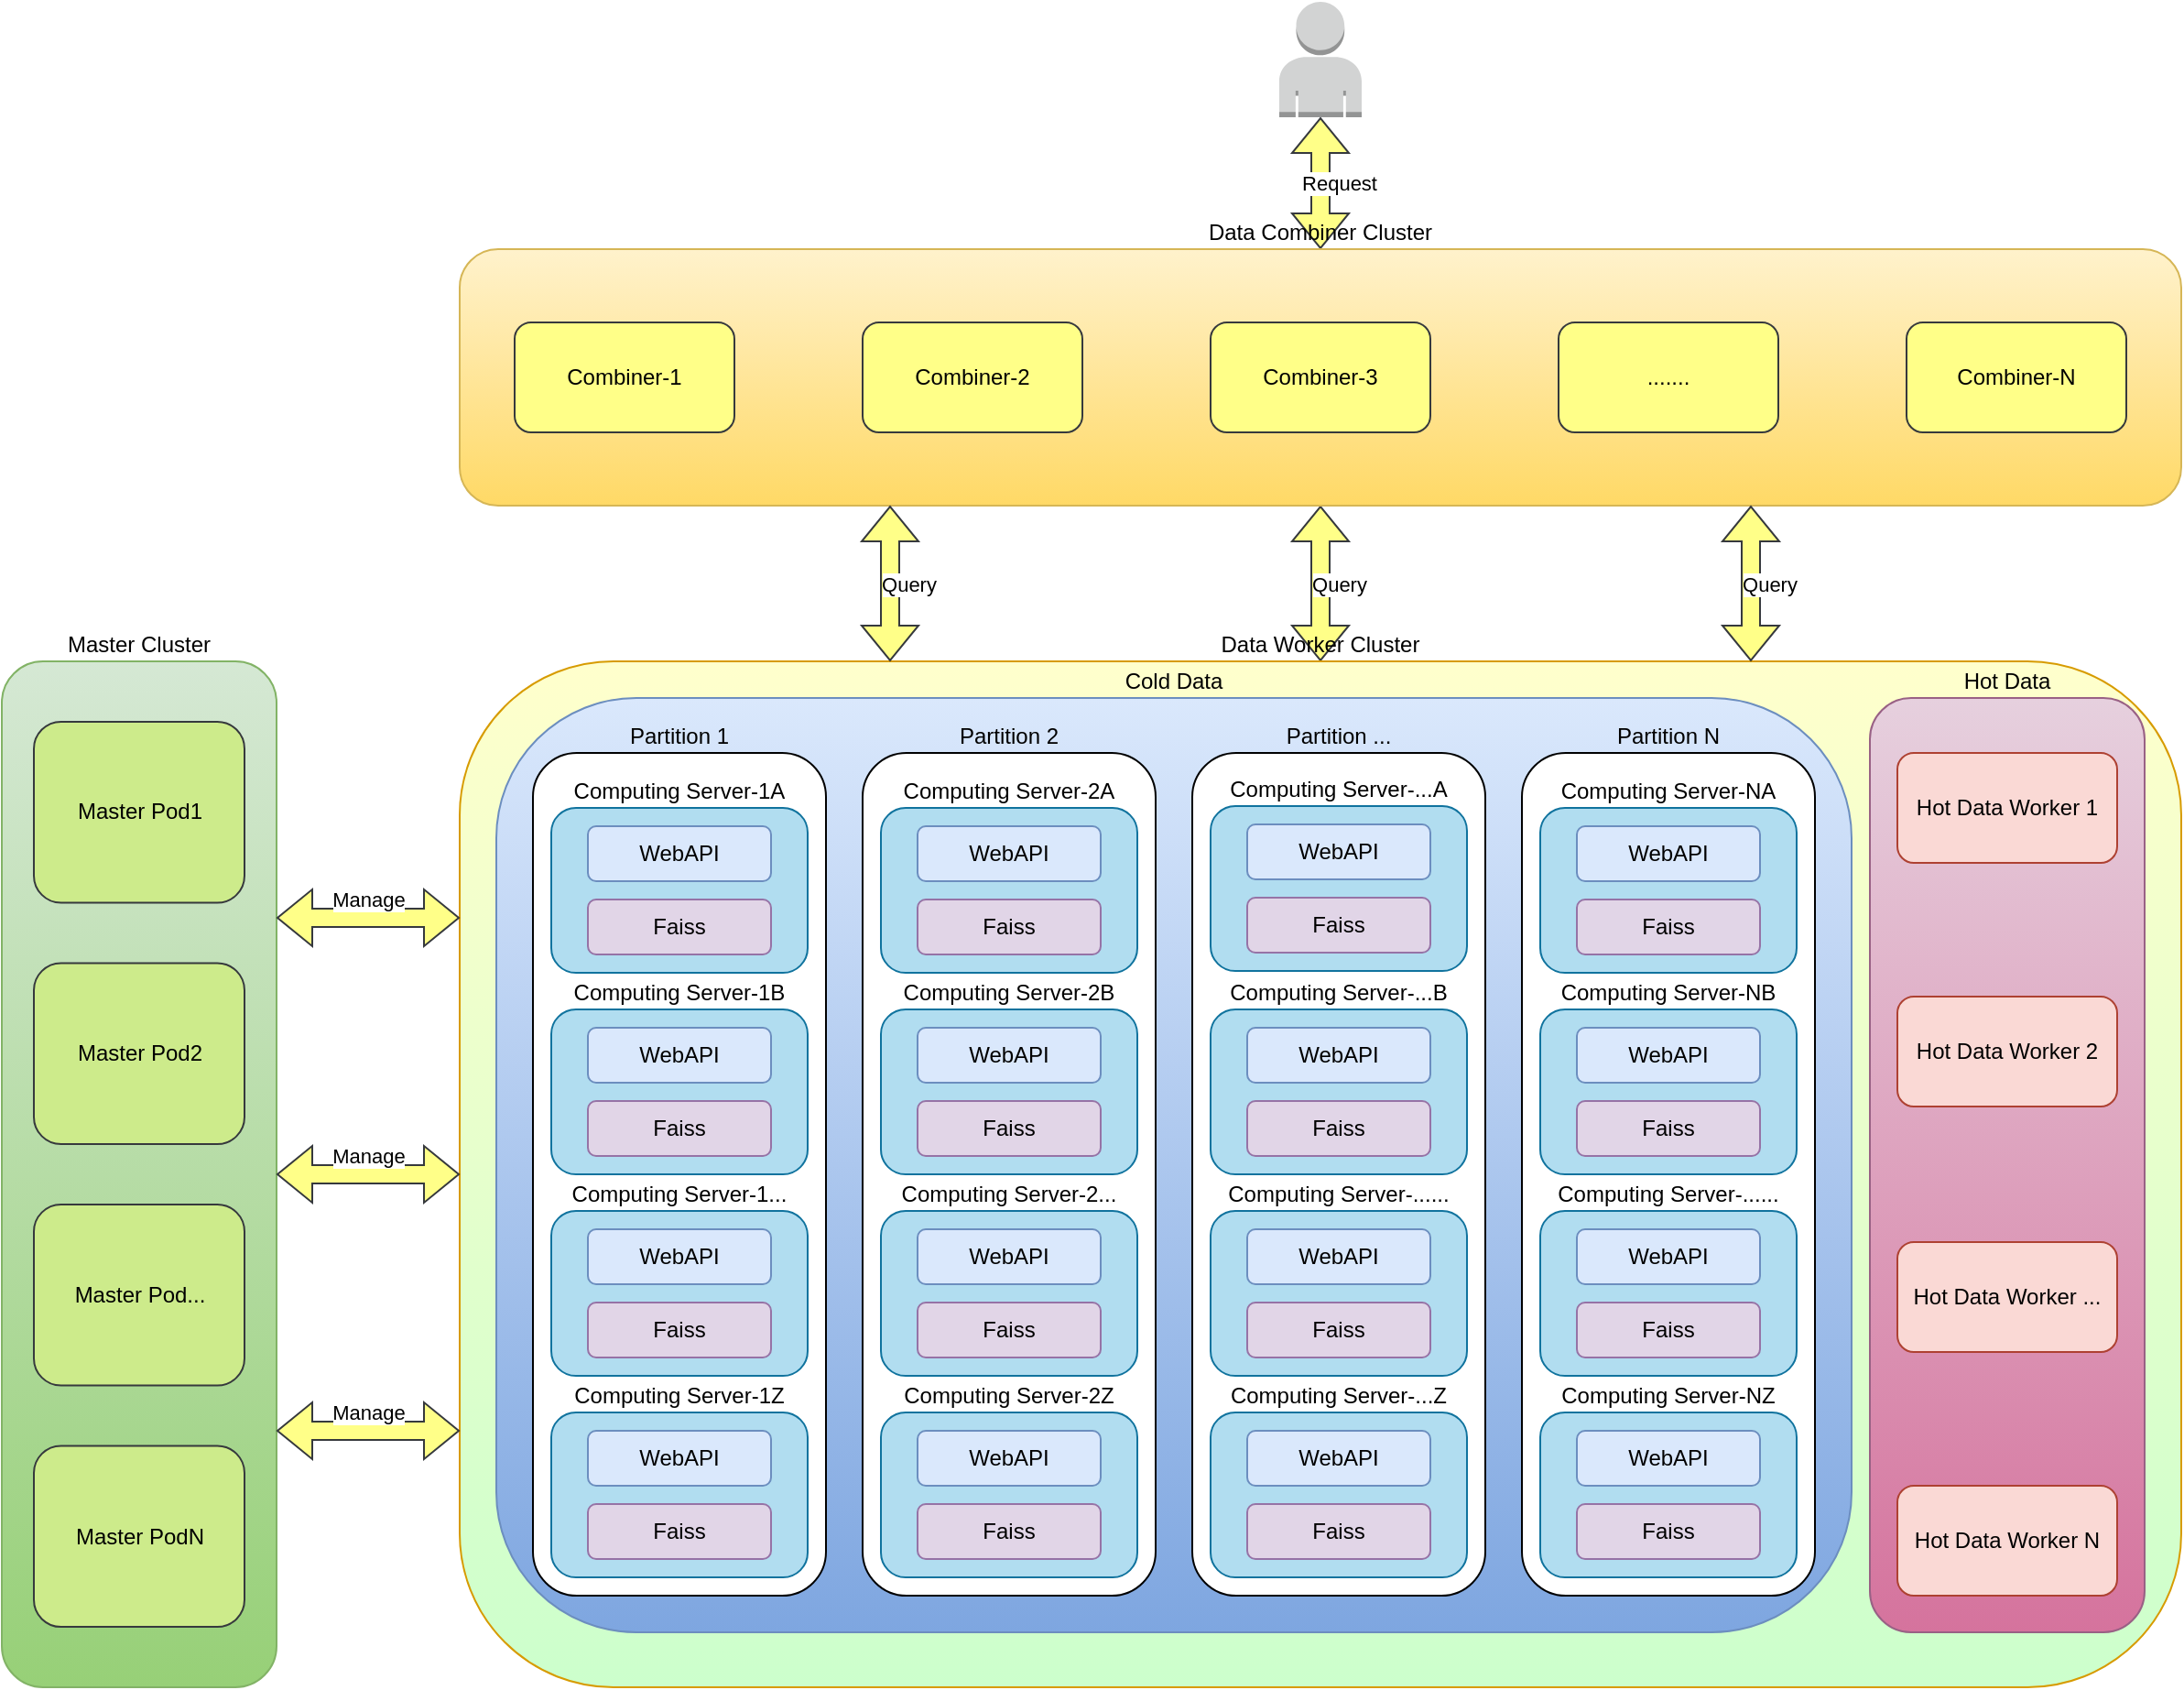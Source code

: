 <mxfile version="17.2.1" type="github">
  <diagram id="ev4mIAbjgl6Iq2Y9axXj" name="Page-1">
    <mxGraphModel dx="1422" dy="1579" grid="1" gridSize="10" guides="1" tooltips="1" connect="1" arrows="1" fold="1" page="1" pageScale="1" pageWidth="1169" pageHeight="827" math="0" shadow="0">
      <root>
        <mxCell id="0" />
        <mxCell id="1" parent="0" />
        <mxCell id="aCrhJQmxfze_6GUTrt6L-121" value="Query" style="shape=flexArrow;endArrow=classic;html=1;rounded=0;startArrow=block;fillColor=#ffff88;strokeColor=#36393d;sketch=0;shadow=0;" edge="1" parent="1" source="aCrhJQmxfze_6GUTrt6L-12" target="aCrhJQmxfze_6GUTrt6L-98">
          <mxGeometry y="10" width="50" height="50" relative="1" as="geometry">
            <mxPoint x="750" y="190" as="sourcePoint" />
            <mxPoint x="300" y="540" as="targetPoint" />
            <mxPoint as="offset" />
          </mxGeometry>
        </mxCell>
        <mxCell id="aCrhJQmxfze_6GUTrt6L-126" value="Request" style="shape=flexArrow;endArrow=classic;html=1;rounded=0;startArrow=block;fillColor=#ffff88;strokeColor=#36393d;sketch=0;shadow=0;entryX=0.5;entryY=0;entryDx=0;entryDy=0;" edge="1" parent="1" source="A9bdl9xAKXF_S5kQTbBC-33" target="aCrhJQmxfze_6GUTrt6L-12">
          <mxGeometry y="10" width="50" height="50" relative="1" as="geometry">
            <mxPoint x="770" y="192" as="sourcePoint" />
            <mxPoint x="770" y="260" as="targetPoint" />
            <mxPoint as="offset" />
          </mxGeometry>
        </mxCell>
        <mxCell id="aCrhJQmxfze_6GUTrt6L-98" value="Data Worker Cluster" style="rounded=1;whiteSpace=wrap;html=1;labelPosition=center;verticalLabelPosition=top;align=center;verticalAlign=bottom;fillColor=#FFFFCC;strokeColor=#d79b00;gradientColor=#CCFFCC;" vertex="1" parent="1">
          <mxGeometry x="290" y="250" width="940" height="560" as="geometry" />
        </mxCell>
        <mxCell id="A9bdl9xAKXF_S5kQTbBC-33" value="" style="outlineConnect=0;dashed=0;verticalLabelPosition=bottom;verticalAlign=top;align=center;html=1;shape=mxgraph.aws3.user;fillColor=#D2D3D3;gradientColor=none;" parent="1" vertex="1">
          <mxGeometry x="737.5" y="-110" width="45" height="63" as="geometry" />
        </mxCell>
        <mxCell id="aCrhJQmxfze_6GUTrt6L-7" value="Hot Data" style="rounded=1;whiteSpace=wrap;html=1;labelPosition=center;verticalLabelPosition=top;align=center;verticalAlign=bottom;fillColor=#e6d0de;gradientColor=#d5739d;strokeColor=#996185;" vertex="1" parent="1">
          <mxGeometry x="1060" y="270" width="150" height="510" as="geometry" />
        </mxCell>
        <mxCell id="aCrhJQmxfze_6GUTrt6L-13" value="" style="group;labelPosition=center;verticalLabelPosition=top;align=center;verticalAlign=bottom;whiteSpace=wrap;" vertex="1" connectable="0" parent="1">
          <mxGeometry x="290" y="25" width="940" height="140" as="geometry" />
        </mxCell>
        <mxCell id="aCrhJQmxfze_6GUTrt6L-12" value="Data Combiner Cluster" style="rounded=1;whiteSpace=wrap;html=1;labelPosition=center;verticalLabelPosition=top;align=center;verticalAlign=bottom;fillColor=#fff2cc;gradientColor=#ffd966;strokeColor=#d6b656;" vertex="1" parent="aCrhJQmxfze_6GUTrt6L-13">
          <mxGeometry width="940" height="140" as="geometry" />
        </mxCell>
        <mxCell id="aCrhJQmxfze_6GUTrt6L-1" value="Combiner-1" style="rounded=1;whiteSpace=wrap;html=1;fillColor=#ffff88;strokeColor=#36393d;" vertex="1" parent="aCrhJQmxfze_6GUTrt6L-13">
          <mxGeometry x="30" y="40" width="120" height="60" as="geometry" />
        </mxCell>
        <mxCell id="aCrhJQmxfze_6GUTrt6L-2" value="&lt;div&gt;Combiner-2&lt;/div&gt;" style="rounded=1;whiteSpace=wrap;html=1;fillColor=#ffff88;strokeColor=#36393d;" vertex="1" parent="aCrhJQmxfze_6GUTrt6L-13">
          <mxGeometry x="220" y="40" width="120" height="60" as="geometry" />
        </mxCell>
        <mxCell id="aCrhJQmxfze_6GUTrt6L-3" value="&lt;div&gt;Combiner-N&lt;/div&gt;" style="rounded=1;whiteSpace=wrap;html=1;fillColor=#ffff88;strokeColor=#36393d;" vertex="1" parent="aCrhJQmxfze_6GUTrt6L-13">
          <mxGeometry x="790" y="40" width="120" height="60" as="geometry" />
        </mxCell>
        <mxCell id="aCrhJQmxfze_6GUTrt6L-4" value="&lt;div&gt;Combiner-3&lt;/div&gt;" style="rounded=1;whiteSpace=wrap;html=1;fillColor=#ffff88;strokeColor=#36393d;" vertex="1" parent="aCrhJQmxfze_6GUTrt6L-13">
          <mxGeometry x="410" y="40" width="120" height="60" as="geometry" />
        </mxCell>
        <mxCell id="aCrhJQmxfze_6GUTrt6L-5" value="......." style="rounded=1;whiteSpace=wrap;html=1;fillColor=#ffff88;strokeColor=#36393d;" vertex="1" parent="aCrhJQmxfze_6GUTrt6L-13">
          <mxGeometry x="600" y="40" width="120" height="60" as="geometry" />
        </mxCell>
        <mxCell id="aCrhJQmxfze_6GUTrt6L-97" value="" style="group" vertex="1" connectable="0" parent="1">
          <mxGeometry x="40" y="250" width="150" height="560" as="geometry" />
        </mxCell>
        <mxCell id="aCrhJQmxfze_6GUTrt6L-11" value="Master Cluster" style="rounded=1;whiteSpace=wrap;html=1;labelPosition=center;verticalLabelPosition=top;align=center;verticalAlign=bottom;fillColor=#d5e8d4;gradientColor=#97d077;strokeColor=#82b366;" vertex="1" parent="aCrhJQmxfze_6GUTrt6L-97">
          <mxGeometry width="150" height="560" as="geometry" />
        </mxCell>
        <mxCell id="aCrhJQmxfze_6GUTrt6L-90" value="Master Pod1" style="rounded=1;whiteSpace=wrap;html=1;fillColor=#cdeb8b;strokeColor=#36393d;" vertex="1" parent="aCrhJQmxfze_6GUTrt6L-97">
          <mxGeometry x="17.5" y="32.941" width="115" height="98.824" as="geometry" />
        </mxCell>
        <mxCell id="aCrhJQmxfze_6GUTrt6L-91" value="Master Pod2" style="rounded=1;whiteSpace=wrap;html=1;fillColor=#cdeb8b;strokeColor=#36393d;" vertex="1" parent="aCrhJQmxfze_6GUTrt6L-97">
          <mxGeometry x="17.5" y="164.706" width="115" height="98.824" as="geometry" />
        </mxCell>
        <mxCell id="aCrhJQmxfze_6GUTrt6L-92" value="Master Pod..." style="rounded=1;whiteSpace=wrap;html=1;fillColor=#cdeb8b;strokeColor=#36393d;" vertex="1" parent="aCrhJQmxfze_6GUTrt6L-97">
          <mxGeometry x="17.5" y="296.471" width="115" height="98.824" as="geometry" />
        </mxCell>
        <mxCell id="aCrhJQmxfze_6GUTrt6L-93" value="Master PodN" style="rounded=1;whiteSpace=wrap;html=1;fillColor=#cdeb8b;strokeColor=#36393d;" vertex="1" parent="aCrhJQmxfze_6GUTrt6L-97">
          <mxGeometry x="17.5" y="428.235" width="115" height="98.824" as="geometry" />
        </mxCell>
        <mxCell id="aCrhJQmxfze_6GUTrt6L-106" value="Hot Data Worker 1" style="rounded=1;whiteSpace=wrap;html=1;fillColor=#fad9d5;strokeColor=#ae4132;" vertex="1" parent="1">
          <mxGeometry x="1075" y="300" width="120" height="60" as="geometry" />
        </mxCell>
        <mxCell id="aCrhJQmxfze_6GUTrt6L-107" value="Hot Data Worker 2" style="rounded=1;whiteSpace=wrap;html=1;fillColor=#fad9d5;strokeColor=#ae4132;" vertex="1" parent="1">
          <mxGeometry x="1075" y="433" width="120" height="60" as="geometry" />
        </mxCell>
        <mxCell id="aCrhJQmxfze_6GUTrt6L-108" value="Hot Data Worker ..." style="rounded=1;whiteSpace=wrap;html=1;fillColor=#fad9d5;strokeColor=#ae4132;" vertex="1" parent="1">
          <mxGeometry x="1075" y="567" width="120" height="60" as="geometry" />
        </mxCell>
        <mxCell id="aCrhJQmxfze_6GUTrt6L-109" value="Hot Data Worker N" style="rounded=1;whiteSpace=wrap;html=1;fillColor=#fad9d5;strokeColor=#ae4132;" vertex="1" parent="1">
          <mxGeometry x="1075" y="700" width="120" height="60" as="geometry" />
        </mxCell>
        <mxCell id="aCrhJQmxfze_6GUTrt6L-6" value="Cold Data" style="rounded=1;whiteSpace=wrap;html=1;labelPosition=center;verticalLabelPosition=top;align=center;verticalAlign=bottom;fillColor=#dae8fc;gradientColor=#7ea6e0;strokeColor=#6c8ebf;" vertex="1" parent="1">
          <mxGeometry x="310" y="270" width="740" height="510" as="geometry" />
        </mxCell>
        <mxCell id="aCrhJQmxfze_6GUTrt6L-53" value="" style="group" vertex="1" connectable="0" parent="1">
          <mxGeometry x="690" y="300" width="160" height="460" as="geometry" />
        </mxCell>
        <mxCell id="aCrhJQmxfze_6GUTrt6L-54" value="Partition ..." style="rounded=1;whiteSpace=wrap;html=1;labelPosition=center;verticalLabelPosition=top;align=center;verticalAlign=bottom;" vertex="1" parent="aCrhJQmxfze_6GUTrt6L-53">
          <mxGeometry width="160" height="460" as="geometry" />
        </mxCell>
        <mxCell id="aCrhJQmxfze_6GUTrt6L-55" value="" style="group;fillColor=none;strokeColor=none;" vertex="1" connectable="0" parent="aCrhJQmxfze_6GUTrt6L-53">
          <mxGeometry x="10" y="29" width="140" height="90" as="geometry" />
        </mxCell>
        <mxCell id="aCrhJQmxfze_6GUTrt6L-56" value="Computing Server-...A" style="rounded=1;whiteSpace=wrap;html=1;labelPosition=center;verticalLabelPosition=top;align=center;verticalAlign=bottom;fillColor=#b1ddf0;strokeColor=#10739e;" vertex="1" parent="aCrhJQmxfze_6GUTrt6L-55">
          <mxGeometry width="140" height="90" as="geometry" />
        </mxCell>
        <mxCell id="aCrhJQmxfze_6GUTrt6L-57" value="Faiss" style="rounded=1;whiteSpace=wrap;html=1;fillColor=#e1d5e7;strokeColor=#9673a6;" vertex="1" parent="aCrhJQmxfze_6GUTrt6L-55">
          <mxGeometry x="20" y="50" width="100" height="30" as="geometry" />
        </mxCell>
        <mxCell id="aCrhJQmxfze_6GUTrt6L-58" value="WebAPI" style="rounded=1;whiteSpace=wrap;html=1;fillColor=#dae8fc;strokeColor=#6c8ebf;" vertex="1" parent="aCrhJQmxfze_6GUTrt6L-55">
          <mxGeometry x="20" y="10" width="100" height="30" as="geometry" />
        </mxCell>
        <mxCell id="aCrhJQmxfze_6GUTrt6L-59" value="" style="group;fillColor=none;strokeColor=none;" vertex="1" connectable="0" parent="aCrhJQmxfze_6GUTrt6L-53">
          <mxGeometry x="10" y="140" width="140" height="90" as="geometry" />
        </mxCell>
        <mxCell id="aCrhJQmxfze_6GUTrt6L-60" value="Computing Server-...B" style="rounded=1;whiteSpace=wrap;html=1;labelPosition=center;verticalLabelPosition=top;align=center;verticalAlign=bottom;fillColor=#b1ddf0;strokeColor=#10739e;" vertex="1" parent="aCrhJQmxfze_6GUTrt6L-59">
          <mxGeometry width="140" height="90" as="geometry" />
        </mxCell>
        <mxCell id="aCrhJQmxfze_6GUTrt6L-61" value="Faiss" style="rounded=1;whiteSpace=wrap;html=1;fillColor=#e1d5e7;strokeColor=#9673a6;" vertex="1" parent="aCrhJQmxfze_6GUTrt6L-59">
          <mxGeometry x="20" y="50" width="100" height="30" as="geometry" />
        </mxCell>
        <mxCell id="aCrhJQmxfze_6GUTrt6L-62" value="WebAPI" style="rounded=1;whiteSpace=wrap;html=1;fillColor=#dae8fc;strokeColor=#6c8ebf;" vertex="1" parent="aCrhJQmxfze_6GUTrt6L-59">
          <mxGeometry x="20" y="10" width="100" height="30" as="geometry" />
        </mxCell>
        <mxCell id="aCrhJQmxfze_6GUTrt6L-63" value="" style="group;fillColor=#b1ddf0;strokeColor=#10739e;gradientColor=none;rounded=1;" vertex="1" connectable="0" parent="aCrhJQmxfze_6GUTrt6L-53">
          <mxGeometry x="10" y="250" width="140" height="90" as="geometry" />
        </mxCell>
        <mxCell id="aCrhJQmxfze_6GUTrt6L-64" value="Computing Server-......" style="rounded=1;whiteSpace=wrap;html=1;labelPosition=center;verticalLabelPosition=top;align=center;verticalAlign=bottom;strokeColor=none;fillColor=none;" vertex="1" parent="aCrhJQmxfze_6GUTrt6L-63">
          <mxGeometry width="140" height="90" as="geometry" />
        </mxCell>
        <mxCell id="aCrhJQmxfze_6GUTrt6L-65" value="Faiss" style="rounded=1;whiteSpace=wrap;html=1;fillColor=#e1d5e7;strokeColor=#9673a6;" vertex="1" parent="aCrhJQmxfze_6GUTrt6L-63">
          <mxGeometry x="20" y="50" width="100" height="30" as="geometry" />
        </mxCell>
        <mxCell id="aCrhJQmxfze_6GUTrt6L-66" value="WebAPI" style="rounded=1;whiteSpace=wrap;html=1;fillColor=#dae8fc;strokeColor=#6c8ebf;" vertex="1" parent="aCrhJQmxfze_6GUTrt6L-63">
          <mxGeometry x="20" y="10" width="100" height="30" as="geometry" />
        </mxCell>
        <mxCell id="aCrhJQmxfze_6GUTrt6L-67" value="" style="group" vertex="1" connectable="0" parent="aCrhJQmxfze_6GUTrt6L-53">
          <mxGeometry x="10" y="360" width="140" height="90" as="geometry" />
        </mxCell>
        <mxCell id="aCrhJQmxfze_6GUTrt6L-68" value="Computing Server-...Z" style="rounded=1;whiteSpace=wrap;html=1;labelPosition=center;verticalLabelPosition=top;align=center;verticalAlign=bottom;fillColor=#b1ddf0;strokeColor=#10739e;" vertex="1" parent="aCrhJQmxfze_6GUTrt6L-67">
          <mxGeometry width="140" height="90" as="geometry" />
        </mxCell>
        <mxCell id="aCrhJQmxfze_6GUTrt6L-69" value="Faiss" style="rounded=1;whiteSpace=wrap;html=1;fillColor=#e1d5e7;strokeColor=#9673a6;" vertex="1" parent="aCrhJQmxfze_6GUTrt6L-67">
          <mxGeometry x="20" y="50" width="100" height="30" as="geometry" />
        </mxCell>
        <mxCell id="aCrhJQmxfze_6GUTrt6L-70" value="WebAPI" style="rounded=1;whiteSpace=wrap;html=1;fillColor=#dae8fc;strokeColor=#6c8ebf;" vertex="1" parent="aCrhJQmxfze_6GUTrt6L-67">
          <mxGeometry x="20" y="10" width="100" height="30" as="geometry" />
        </mxCell>
        <mxCell id="aCrhJQmxfze_6GUTrt6L-71" value="" style="group" vertex="1" connectable="0" parent="1">
          <mxGeometry x="870" y="300" width="160" height="460" as="geometry" />
        </mxCell>
        <mxCell id="aCrhJQmxfze_6GUTrt6L-72" value="Partition N" style="rounded=1;whiteSpace=wrap;html=1;labelPosition=center;verticalLabelPosition=top;align=center;verticalAlign=bottom;" vertex="1" parent="aCrhJQmxfze_6GUTrt6L-71">
          <mxGeometry width="160" height="460" as="geometry" />
        </mxCell>
        <mxCell id="aCrhJQmxfze_6GUTrt6L-73" value="" style="group" vertex="1" connectable="0" parent="aCrhJQmxfze_6GUTrt6L-71">
          <mxGeometry x="10" y="30" width="140" height="90" as="geometry" />
        </mxCell>
        <mxCell id="aCrhJQmxfze_6GUTrt6L-74" value="Computing Server-NA" style="rounded=1;whiteSpace=wrap;html=1;labelPosition=center;verticalLabelPosition=top;align=center;verticalAlign=bottom;fillColor=#b1ddf0;strokeColor=#10739e;" vertex="1" parent="aCrhJQmxfze_6GUTrt6L-73">
          <mxGeometry width="140" height="90" as="geometry" />
        </mxCell>
        <mxCell id="aCrhJQmxfze_6GUTrt6L-75" value="Faiss" style="rounded=1;whiteSpace=wrap;html=1;fillColor=#e1d5e7;strokeColor=#9673a6;" vertex="1" parent="aCrhJQmxfze_6GUTrt6L-73">
          <mxGeometry x="20" y="50" width="100" height="30" as="geometry" />
        </mxCell>
        <mxCell id="aCrhJQmxfze_6GUTrt6L-76" value="WebAPI" style="rounded=1;whiteSpace=wrap;html=1;fillColor=#dae8fc;strokeColor=#6c8ebf;" vertex="1" parent="aCrhJQmxfze_6GUTrt6L-73">
          <mxGeometry x="20" y="10" width="100" height="30" as="geometry" />
        </mxCell>
        <mxCell id="aCrhJQmxfze_6GUTrt6L-77" value="" style="group" vertex="1" connectable="0" parent="aCrhJQmxfze_6GUTrt6L-71">
          <mxGeometry x="10" y="140" width="140" height="90" as="geometry" />
        </mxCell>
        <mxCell id="aCrhJQmxfze_6GUTrt6L-78" value="Computing Server-NB" style="rounded=1;whiteSpace=wrap;html=1;labelPosition=center;verticalLabelPosition=top;align=center;verticalAlign=bottom;fillColor=#b1ddf0;strokeColor=#10739e;" vertex="1" parent="aCrhJQmxfze_6GUTrt6L-77">
          <mxGeometry width="140" height="90" as="geometry" />
        </mxCell>
        <mxCell id="aCrhJQmxfze_6GUTrt6L-79" value="Faiss" style="rounded=1;whiteSpace=wrap;html=1;fillColor=#e1d5e7;strokeColor=#9673a6;" vertex="1" parent="aCrhJQmxfze_6GUTrt6L-77">
          <mxGeometry x="20" y="50" width="100" height="30" as="geometry" />
        </mxCell>
        <mxCell id="aCrhJQmxfze_6GUTrt6L-80" value="WebAPI" style="rounded=1;whiteSpace=wrap;html=1;fillColor=#dae8fc;strokeColor=#6c8ebf;" vertex="1" parent="aCrhJQmxfze_6GUTrt6L-77">
          <mxGeometry x="20" y="10" width="100" height="30" as="geometry" />
        </mxCell>
        <mxCell id="aCrhJQmxfze_6GUTrt6L-81" value="" style="group" vertex="1" connectable="0" parent="aCrhJQmxfze_6GUTrt6L-71">
          <mxGeometry x="10" y="250" width="140" height="90" as="geometry" />
        </mxCell>
        <mxCell id="aCrhJQmxfze_6GUTrt6L-82" value="Computing Server-......" style="rounded=1;whiteSpace=wrap;html=1;labelPosition=center;verticalLabelPosition=top;align=center;verticalAlign=bottom;fillColor=#b1ddf0;strokeColor=#10739e;" vertex="1" parent="aCrhJQmxfze_6GUTrt6L-81">
          <mxGeometry width="140" height="90" as="geometry" />
        </mxCell>
        <mxCell id="aCrhJQmxfze_6GUTrt6L-83" value="Faiss" style="rounded=1;whiteSpace=wrap;html=1;fillColor=#e1d5e7;strokeColor=#9673a6;" vertex="1" parent="aCrhJQmxfze_6GUTrt6L-81">
          <mxGeometry x="20" y="50" width="100" height="30" as="geometry" />
        </mxCell>
        <mxCell id="aCrhJQmxfze_6GUTrt6L-84" value="WebAPI" style="rounded=1;whiteSpace=wrap;html=1;fillColor=#dae8fc;strokeColor=#6c8ebf;" vertex="1" parent="aCrhJQmxfze_6GUTrt6L-81">
          <mxGeometry x="20" y="10" width="100" height="30" as="geometry" />
        </mxCell>
        <mxCell id="aCrhJQmxfze_6GUTrt6L-85" value="" style="group" vertex="1" connectable="0" parent="aCrhJQmxfze_6GUTrt6L-71">
          <mxGeometry x="10" y="360" width="140" height="90" as="geometry" />
        </mxCell>
        <mxCell id="aCrhJQmxfze_6GUTrt6L-86" value="Computing Server-NZ" style="rounded=1;whiteSpace=wrap;html=1;labelPosition=center;verticalLabelPosition=top;align=center;verticalAlign=bottom;fillColor=#b1ddf0;strokeColor=#10739e;" vertex="1" parent="aCrhJQmxfze_6GUTrt6L-85">
          <mxGeometry width="140" height="90" as="geometry" />
        </mxCell>
        <mxCell id="aCrhJQmxfze_6GUTrt6L-87" value="Faiss" style="rounded=1;whiteSpace=wrap;html=1;fillColor=#e1d5e7;strokeColor=#9673a6;" vertex="1" parent="aCrhJQmxfze_6GUTrt6L-85">
          <mxGeometry x="20" y="50" width="100" height="30" as="geometry" />
        </mxCell>
        <mxCell id="aCrhJQmxfze_6GUTrt6L-88" value="WebAPI" style="rounded=1;whiteSpace=wrap;html=1;fillColor=#dae8fc;strokeColor=#6c8ebf;" vertex="1" parent="aCrhJQmxfze_6GUTrt6L-85">
          <mxGeometry x="20" y="10" width="100" height="30" as="geometry" />
        </mxCell>
        <mxCell id="aCrhJQmxfze_6GUTrt6L-8" value="Partition 1" style="rounded=1;whiteSpace=wrap;html=1;labelPosition=center;verticalLabelPosition=top;align=center;verticalAlign=bottom;" vertex="1" parent="1">
          <mxGeometry x="330" y="300" width="160" height="460" as="geometry" />
        </mxCell>
        <mxCell id="aCrhJQmxfze_6GUTrt6L-22" value="" style="group" vertex="1" connectable="0" parent="1">
          <mxGeometry x="340" y="440" width="140" height="90" as="geometry" />
        </mxCell>
        <mxCell id="aCrhJQmxfze_6GUTrt6L-112" value="" style="group" vertex="1" connectable="0" parent="aCrhJQmxfze_6GUTrt6L-22">
          <mxGeometry width="140" height="90" as="geometry" />
        </mxCell>
        <mxCell id="aCrhJQmxfze_6GUTrt6L-23" value="Computing Server-1B" style="rounded=1;whiteSpace=wrap;html=1;labelPosition=center;verticalLabelPosition=top;align=center;verticalAlign=bottom;fillColor=#b1ddf0;strokeColor=#10739e;" vertex="1" parent="aCrhJQmxfze_6GUTrt6L-112">
          <mxGeometry width="140" height="90" as="geometry" />
        </mxCell>
        <mxCell id="aCrhJQmxfze_6GUTrt6L-24" value="Faiss" style="rounded=1;whiteSpace=wrap;html=1;fillColor=#e1d5e7;strokeColor=#9673a6;" vertex="1" parent="aCrhJQmxfze_6GUTrt6L-112">
          <mxGeometry x="20" y="50" width="100" height="30" as="geometry" />
        </mxCell>
        <mxCell id="aCrhJQmxfze_6GUTrt6L-25" value="WebAPI" style="rounded=1;whiteSpace=wrap;html=1;fillColor=#dae8fc;strokeColor=#6c8ebf;" vertex="1" parent="aCrhJQmxfze_6GUTrt6L-112">
          <mxGeometry x="20" y="10" width="100" height="30" as="geometry" />
        </mxCell>
        <mxCell id="aCrhJQmxfze_6GUTrt6L-110" value="" style="group" vertex="1" connectable="0" parent="1">
          <mxGeometry x="340" y="330" width="140" height="90" as="geometry" />
        </mxCell>
        <mxCell id="aCrhJQmxfze_6GUTrt6L-9" value="Computing Server-1A" style="rounded=1;whiteSpace=wrap;html=1;labelPosition=center;verticalLabelPosition=top;align=center;verticalAlign=bottom;fillColor=#b1ddf0;strokeColor=#10739e;" vertex="1" parent="aCrhJQmxfze_6GUTrt6L-110">
          <mxGeometry width="140" height="90" as="geometry" />
        </mxCell>
        <mxCell id="aCrhJQmxfze_6GUTrt6L-10" value="Faiss" style="rounded=1;whiteSpace=wrap;html=1;fillColor=#e1d5e7;strokeColor=#9673a6;" vertex="1" parent="aCrhJQmxfze_6GUTrt6L-110">
          <mxGeometry x="20" y="50" width="100" height="30" as="geometry" />
        </mxCell>
        <mxCell id="aCrhJQmxfze_6GUTrt6L-14" value="WebAPI" style="rounded=1;whiteSpace=wrap;html=1;fillColor=#dae8fc;strokeColor=#6c8ebf;" vertex="1" parent="aCrhJQmxfze_6GUTrt6L-110">
          <mxGeometry x="20" y="10" width="100" height="30" as="geometry" />
        </mxCell>
        <mxCell id="aCrhJQmxfze_6GUTrt6L-113" value="" style="group" vertex="1" connectable="0" parent="1">
          <mxGeometry x="340" y="550" width="140" height="90" as="geometry" />
        </mxCell>
        <mxCell id="aCrhJQmxfze_6GUTrt6L-27" value="Computing Server-1..." style="rounded=1;whiteSpace=wrap;html=1;labelPosition=center;verticalLabelPosition=top;align=center;verticalAlign=bottom;fillColor=#b1ddf0;strokeColor=#10739e;" vertex="1" parent="aCrhJQmxfze_6GUTrt6L-113">
          <mxGeometry width="140" height="90" as="geometry" />
        </mxCell>
        <mxCell id="aCrhJQmxfze_6GUTrt6L-28" value="Faiss" style="rounded=1;whiteSpace=wrap;html=1;fillColor=#e1d5e7;strokeColor=#9673a6;" vertex="1" parent="aCrhJQmxfze_6GUTrt6L-113">
          <mxGeometry x="20" y="50" width="100" height="30" as="geometry" />
        </mxCell>
        <mxCell id="aCrhJQmxfze_6GUTrt6L-29" value="WebAPI" style="rounded=1;whiteSpace=wrap;html=1;fillColor=#dae8fc;strokeColor=#6c8ebf;" vertex="1" parent="aCrhJQmxfze_6GUTrt6L-113">
          <mxGeometry x="20" y="10" width="100" height="30" as="geometry" />
        </mxCell>
        <mxCell id="aCrhJQmxfze_6GUTrt6L-114" value="" style="group" vertex="1" connectable="0" parent="1">
          <mxGeometry x="340" y="660" width="140" height="90" as="geometry" />
        </mxCell>
        <mxCell id="aCrhJQmxfze_6GUTrt6L-31" value="Computing Server-1Z" style="rounded=1;whiteSpace=wrap;html=1;labelPosition=center;verticalLabelPosition=top;align=center;verticalAlign=bottom;fillColor=#b1ddf0;strokeColor=#10739e;" vertex="1" parent="aCrhJQmxfze_6GUTrt6L-114">
          <mxGeometry width="140" height="90" as="geometry" />
        </mxCell>
        <mxCell id="aCrhJQmxfze_6GUTrt6L-32" value="Faiss" style="rounded=1;whiteSpace=wrap;html=1;fillColor=#e1d5e7;strokeColor=#9673a6;" vertex="1" parent="aCrhJQmxfze_6GUTrt6L-114">
          <mxGeometry x="20" y="50" width="100" height="30" as="geometry" />
        </mxCell>
        <mxCell id="aCrhJQmxfze_6GUTrt6L-33" value="WebAPI" style="rounded=1;whiteSpace=wrap;html=1;fillColor=#dae8fc;strokeColor=#6c8ebf;" vertex="1" parent="aCrhJQmxfze_6GUTrt6L-114">
          <mxGeometry x="20" y="10" width="100" height="30" as="geometry" />
        </mxCell>
        <mxCell id="aCrhJQmxfze_6GUTrt6L-36" value="Partition 2" style="rounded=1;whiteSpace=wrap;html=1;labelPosition=center;verticalLabelPosition=top;align=center;verticalAlign=bottom;" vertex="1" parent="1">
          <mxGeometry x="510" y="300" width="160" height="460" as="geometry" />
        </mxCell>
        <mxCell id="aCrhJQmxfze_6GUTrt6L-37" value="" style="group" vertex="1" connectable="0" parent="1">
          <mxGeometry x="520" y="330" width="140" height="90" as="geometry" />
        </mxCell>
        <mxCell id="aCrhJQmxfze_6GUTrt6L-117" value="" style="group" vertex="1" connectable="0" parent="aCrhJQmxfze_6GUTrt6L-37">
          <mxGeometry width="140" height="90" as="geometry" />
        </mxCell>
        <mxCell id="aCrhJQmxfze_6GUTrt6L-38" value="Computing Server-2A" style="rounded=1;whiteSpace=wrap;html=1;labelPosition=center;verticalLabelPosition=top;align=center;verticalAlign=bottom;fillColor=#b1ddf0;strokeColor=#10739e;" vertex="1" parent="aCrhJQmxfze_6GUTrt6L-117">
          <mxGeometry width="140" height="90" as="geometry" />
        </mxCell>
        <mxCell id="aCrhJQmxfze_6GUTrt6L-39" value="Faiss" style="rounded=1;whiteSpace=wrap;html=1;fillColor=#e1d5e7;strokeColor=#9673a6;" vertex="1" parent="aCrhJQmxfze_6GUTrt6L-117">
          <mxGeometry x="20" y="50" width="100" height="30" as="geometry" />
        </mxCell>
        <mxCell id="aCrhJQmxfze_6GUTrt6L-40" value="WebAPI" style="rounded=1;whiteSpace=wrap;html=1;fillColor=#dae8fc;strokeColor=#6c8ebf;" vertex="1" parent="aCrhJQmxfze_6GUTrt6L-117">
          <mxGeometry x="20" y="10" width="100" height="30" as="geometry" />
        </mxCell>
        <mxCell id="aCrhJQmxfze_6GUTrt6L-49" value="" style="group" vertex="1" connectable="0" parent="1">
          <mxGeometry x="520" y="660" width="140" height="90" as="geometry" />
        </mxCell>
        <mxCell id="aCrhJQmxfze_6GUTrt6L-119" value="" style="group" vertex="1" connectable="0" parent="aCrhJQmxfze_6GUTrt6L-49">
          <mxGeometry width="140" height="90" as="geometry" />
        </mxCell>
        <mxCell id="aCrhJQmxfze_6GUTrt6L-50" value="Computing Server-2Z" style="rounded=1;whiteSpace=wrap;html=1;labelPosition=center;verticalLabelPosition=top;align=center;verticalAlign=bottom;fillColor=#b1ddf0;strokeColor=#10739e;" vertex="1" parent="aCrhJQmxfze_6GUTrt6L-119">
          <mxGeometry width="140" height="90" as="geometry" />
        </mxCell>
        <mxCell id="aCrhJQmxfze_6GUTrt6L-51" value="Faiss" style="rounded=1;whiteSpace=wrap;html=1;fillColor=#e1d5e7;strokeColor=#9673a6;" vertex="1" parent="aCrhJQmxfze_6GUTrt6L-119">
          <mxGeometry x="20" y="50" width="100" height="30" as="geometry" />
        </mxCell>
        <mxCell id="aCrhJQmxfze_6GUTrt6L-52" value="WebAPI" style="rounded=1;whiteSpace=wrap;html=1;fillColor=#dae8fc;strokeColor=#6c8ebf;" vertex="1" parent="aCrhJQmxfze_6GUTrt6L-119">
          <mxGeometry x="20" y="10" width="100" height="30" as="geometry" />
        </mxCell>
        <mxCell id="aCrhJQmxfze_6GUTrt6L-116" value="" style="group" vertex="1" connectable="0" parent="1">
          <mxGeometry x="520" y="440" width="140" height="90" as="geometry" />
        </mxCell>
        <mxCell id="aCrhJQmxfze_6GUTrt6L-42" value="Computing Server-2B" style="rounded=1;whiteSpace=wrap;html=1;labelPosition=center;verticalLabelPosition=top;align=center;verticalAlign=bottom;fillColor=#b1ddf0;strokeColor=#10739e;" vertex="1" parent="aCrhJQmxfze_6GUTrt6L-116">
          <mxGeometry width="140" height="90" as="geometry" />
        </mxCell>
        <mxCell id="aCrhJQmxfze_6GUTrt6L-43" value="Faiss" style="rounded=1;whiteSpace=wrap;html=1;fillColor=#e1d5e7;strokeColor=#9673a6;" vertex="1" parent="aCrhJQmxfze_6GUTrt6L-116">
          <mxGeometry x="20" y="50" width="100" height="30" as="geometry" />
        </mxCell>
        <mxCell id="aCrhJQmxfze_6GUTrt6L-44" value="WebAPI" style="rounded=1;whiteSpace=wrap;html=1;fillColor=#dae8fc;strokeColor=#6c8ebf;" vertex="1" parent="aCrhJQmxfze_6GUTrt6L-116">
          <mxGeometry x="20" y="10" width="100" height="30" as="geometry" />
        </mxCell>
        <mxCell id="aCrhJQmxfze_6GUTrt6L-118" value="" style="group" vertex="1" connectable="0" parent="1">
          <mxGeometry x="520" y="550" width="140" height="90" as="geometry" />
        </mxCell>
        <mxCell id="aCrhJQmxfze_6GUTrt6L-46" value="Computing Server-2..." style="rounded=1;whiteSpace=wrap;html=1;labelPosition=center;verticalLabelPosition=top;align=center;verticalAlign=bottom;fillColor=#b1ddf0;strokeColor=#10739e;" vertex="1" parent="aCrhJQmxfze_6GUTrt6L-118">
          <mxGeometry width="140" height="90" as="geometry" />
        </mxCell>
        <mxCell id="aCrhJQmxfze_6GUTrt6L-47" value="Faiss" style="rounded=1;whiteSpace=wrap;html=1;fillColor=#e1d5e7;strokeColor=#9673a6;" vertex="1" parent="aCrhJQmxfze_6GUTrt6L-118">
          <mxGeometry x="20" y="50" width="100" height="30" as="geometry" />
        </mxCell>
        <mxCell id="aCrhJQmxfze_6GUTrt6L-48" value="WebAPI" style="rounded=1;whiteSpace=wrap;html=1;fillColor=#dae8fc;strokeColor=#6c8ebf;" vertex="1" parent="aCrhJQmxfze_6GUTrt6L-118">
          <mxGeometry x="20" y="10" width="100" height="30" as="geometry" />
        </mxCell>
        <mxCell id="aCrhJQmxfze_6GUTrt6L-120" value="Manage" style="shape=flexArrow;endArrow=classic;html=1;rounded=0;startArrow=block;entryX=0;entryY=0.5;entryDx=0;entryDy=0;fillColor=#ffff88;strokeColor=#36393d;" edge="1" parent="1" source="aCrhJQmxfze_6GUTrt6L-11" target="aCrhJQmxfze_6GUTrt6L-98">
          <mxGeometry y="10" width="50" height="50" relative="1" as="geometry">
            <mxPoint x="190" y="360" as="sourcePoint" />
            <mxPoint x="240" y="360" as="targetPoint" />
            <mxPoint as="offset" />
          </mxGeometry>
        </mxCell>
        <mxCell id="aCrhJQmxfze_6GUTrt6L-122" value="Query" style="shape=flexArrow;endArrow=classic;html=1;rounded=0;startArrow=block;fillColor=#ffff88;strokeColor=#36393d;exitX=0.75;exitY=1;exitDx=0;exitDy=0;entryX=0.75;entryY=0;entryDx=0;entryDy=0;" edge="1" parent="1" source="aCrhJQmxfze_6GUTrt6L-12" target="aCrhJQmxfze_6GUTrt6L-98">
          <mxGeometry y="10" width="50" height="50" relative="1" as="geometry">
            <mxPoint x="770" y="192" as="sourcePoint" />
            <mxPoint x="770" y="260" as="targetPoint" />
            <mxPoint as="offset" />
          </mxGeometry>
        </mxCell>
        <mxCell id="aCrhJQmxfze_6GUTrt6L-123" value="Query" style="shape=flexArrow;endArrow=classic;html=1;rounded=0;startArrow=block;fillColor=#ffff88;strokeColor=#36393d;exitX=0.25;exitY=1;exitDx=0;exitDy=0;entryX=0.25;entryY=0;entryDx=0;entryDy=0;" edge="1" parent="1" source="aCrhJQmxfze_6GUTrt6L-12" target="aCrhJQmxfze_6GUTrt6L-98">
          <mxGeometry y="10" width="50" height="50" relative="1" as="geometry">
            <mxPoint x="1005" y="192" as="sourcePoint" />
            <mxPoint x="1005" y="260" as="targetPoint" />
            <mxPoint as="offset" />
          </mxGeometry>
        </mxCell>
        <mxCell id="aCrhJQmxfze_6GUTrt6L-124" value="Manage" style="shape=flexArrow;endArrow=classic;html=1;rounded=0;startArrow=block;entryX=0;entryY=0.25;entryDx=0;entryDy=0;fillColor=#ffff88;strokeColor=#36393d;exitX=1;exitY=0.25;exitDx=0;exitDy=0;" edge="1" parent="1" source="aCrhJQmxfze_6GUTrt6L-11" target="aCrhJQmxfze_6GUTrt6L-98">
          <mxGeometry y="10" width="50" height="50" relative="1" as="geometry">
            <mxPoint x="200" y="540" as="sourcePoint" />
            <mxPoint x="300" y="540" as="targetPoint" />
            <mxPoint as="offset" />
          </mxGeometry>
        </mxCell>
        <mxCell id="aCrhJQmxfze_6GUTrt6L-125" value="Manage" style="shape=flexArrow;endArrow=classic;html=1;rounded=0;startArrow=block;entryX=0;entryY=0.75;entryDx=0;entryDy=0;fillColor=#ffff88;strokeColor=#36393d;exitX=1;exitY=0.75;exitDx=0;exitDy=0;" edge="1" parent="1" source="aCrhJQmxfze_6GUTrt6L-11" target="aCrhJQmxfze_6GUTrt6L-98">
          <mxGeometry y="10" width="50" height="50" relative="1" as="geometry">
            <mxPoint x="200" y="400" as="sourcePoint" />
            <mxPoint x="300" y="400" as="targetPoint" />
            <mxPoint as="offset" />
          </mxGeometry>
        </mxCell>
      </root>
    </mxGraphModel>
  </diagram>
</mxfile>
